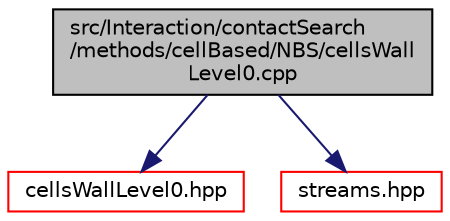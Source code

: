 digraph "src/Interaction/contactSearch/methods/cellBased/NBS/cellsWallLevel0.cpp"
{
 // LATEX_PDF_SIZE
  edge [fontname="Helvetica",fontsize="10",labelfontname="Helvetica",labelfontsize="10"];
  node [fontname="Helvetica",fontsize="10",shape=record];
  Node1 [label="src/Interaction/contactSearch\l/methods/cellBased/NBS/cellsWall\lLevel0.cpp",height=0.2,width=0.4,color="black", fillcolor="grey75", style="filled", fontcolor="black",tooltip=" "];
  Node1 -> Node2 [color="midnightblue",fontsize="10",style="solid",fontname="Helvetica"];
  Node2 [label="cellsWallLevel0.hpp",height=0.2,width=0.4,color="red", fillcolor="white", style="filled",URL="$cellsWallLevel0_8hpp.html",tooltip=" "];
  Node1 -> Node93 [color="midnightblue",fontsize="10",style="solid",fontname="Helvetica"];
  Node93 [label="streams.hpp",height=0.2,width=0.4,color="red", fillcolor="white", style="filled",URL="$streams_8hpp.html",tooltip=" "];
}
